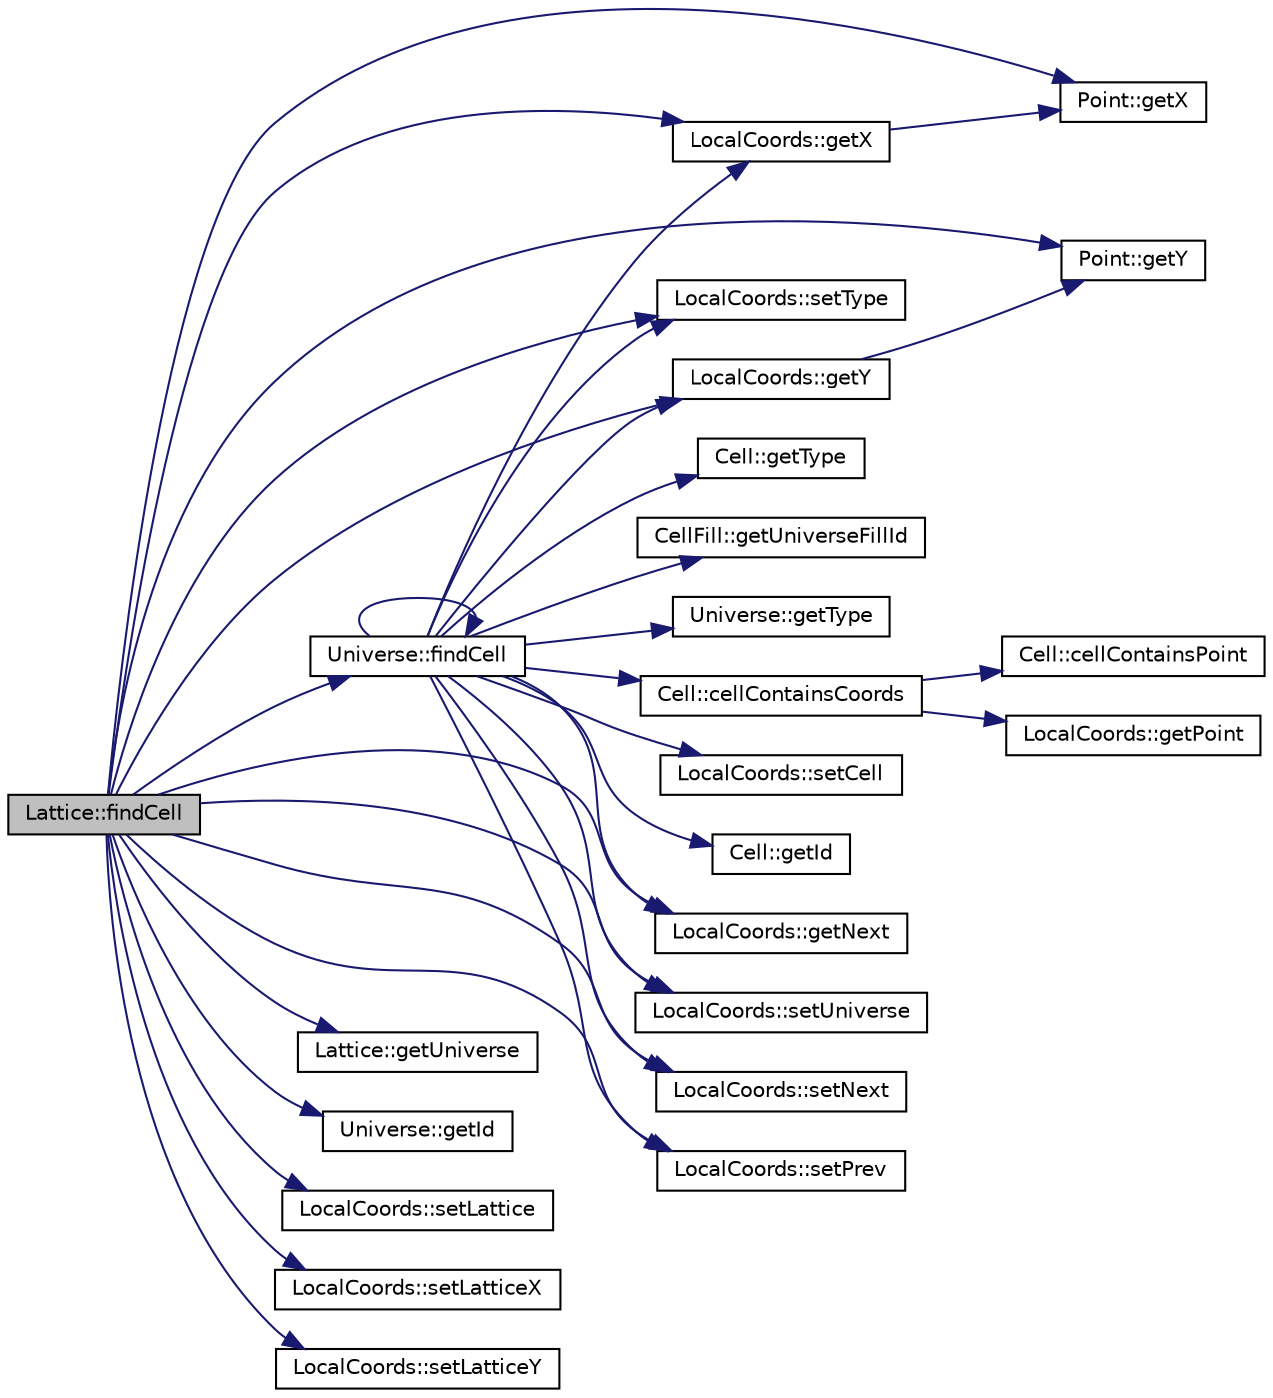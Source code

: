 digraph "Lattice::findCell"
{
  edge [fontname="Helvetica",fontsize="10",labelfontname="Helvetica",labelfontsize="10"];
  node [fontname="Helvetica",fontsize="10",shape=record];
  rankdir="LR";
  Node1 [label="Lattice::findCell",height=0.2,width=0.4,color="black", fillcolor="grey75", style="filled" fontcolor="black"];
  Node1 -> Node2 [color="midnightblue",fontsize="10",style="solid",fontname="Helvetica"];
  Node2 [label="LocalCoords::setType",height=0.2,width=0.4,color="black", fillcolor="white", style="filled",URL="$classLocalCoords.html#a5eb0104c614b60dee59177afbf5a1d09",tooltip="Set the type of LocalCoords (UNIV or LAT)."];
  Node1 -> Node3 [color="midnightblue",fontsize="10",style="solid",fontname="Helvetica"];
  Node3 [label="LocalCoords::getX",height=0.2,width=0.4,color="black", fillcolor="white", style="filled",URL="$classLocalCoords.html#a9623e05ee2de4ace57a7595a154a3764",tooltip="Returns the x-coordinate for this LocalCoords location."];
  Node3 -> Node4 [color="midnightblue",fontsize="10",style="solid",fontname="Helvetica"];
  Node4 [label="Point::getX",height=0.2,width=0.4,color="black", fillcolor="white", style="filled",URL="$classPoint.html#af52a20a376f8f31e87658837565d3812",tooltip="Returns this Point&#39;s x-coordinate."];
  Node1 -> Node4 [color="midnightblue",fontsize="10",style="solid",fontname="Helvetica"];
  Node1 -> Node5 [color="midnightblue",fontsize="10",style="solid",fontname="Helvetica"];
  Node5 [label="LocalCoords::getY",height=0.2,width=0.4,color="black", fillcolor="white", style="filled",URL="$classLocalCoords.html#ac2ca0a99b00c2aa5784ff82fba2a3618",tooltip="Returns the y-coordinate for this LocalCoords location."];
  Node5 -> Node6 [color="midnightblue",fontsize="10",style="solid",fontname="Helvetica"];
  Node6 [label="Point::getY",height=0.2,width=0.4,color="black", fillcolor="white", style="filled",URL="$classPoint.html#aac5008459bf0e0053ce744a69187bae7",tooltip="Returns this Point&#39;s y-coordinate."];
  Node1 -> Node6 [color="midnightblue",fontsize="10",style="solid",fontname="Helvetica"];
  Node1 -> Node7 [color="midnightblue",fontsize="10",style="solid",fontname="Helvetica"];
  Node7 [label="LocalCoords::getNext",height=0.2,width=0.4,color="black", fillcolor="white", style="filled",URL="$classLocalCoords.html#a2072734614ca0d7b945fd20ed59f4594",tooltip="Return a pointer to the LocalCoord at the next lower nested Universe level if one exists..."];
  Node1 -> Node8 [color="midnightblue",fontsize="10",style="solid",fontname="Helvetica"];
  Node8 [label="Lattice::getUniverse",height=0.2,width=0.4,color="black", fillcolor="white", style="filled",URL="$classLattice.html#ac9c176ea0299608b036378c3d3f5d72e",tooltip="Returns a pointer to the Universe within a specific Lattice cell."];
  Node1 -> Node9 [color="midnightblue",fontsize="10",style="solid",fontname="Helvetica"];
  Node9 [label="Universe::getId",height=0.2,width=0.4,color="black", fillcolor="white", style="filled",URL="$classUniverse.html#ae0686929fcba2aa1580bc64c3230cb21"];
  Node1 -> Node10 [color="midnightblue",fontsize="10",style="solid",fontname="Helvetica"];
  Node10 [label="LocalCoords::setUniverse",height=0.2,width=0.4,color="black", fillcolor="white", style="filled",URL="$classLocalCoords.html#ad514c86c5d7de44b1a08b400383710a1",tooltip="Set the ID of the Universe within which this LocalCoords resides."];
  Node1 -> Node11 [color="midnightblue",fontsize="10",style="solid",fontname="Helvetica"];
  Node11 [label="LocalCoords::setLattice",height=0.2,width=0.4,color="black", fillcolor="white", style="filled",URL="$classLocalCoords.html#acba537be0e701e2bd46a8d2cabf54881",tooltip="Sets the ID of the Lattice within which this LocalCoords resides."];
  Node1 -> Node12 [color="midnightblue",fontsize="10",style="solid",fontname="Helvetica"];
  Node12 [label="LocalCoords::setLatticeX",height=0.2,width=0.4,color="black", fillcolor="white", style="filled",URL="$classLocalCoords.html#aaebab559746c2641969f7aea7055f4d7",tooltip="Sets the row index for the Lattice cell within which this LocalCoords resides."];
  Node1 -> Node13 [color="midnightblue",fontsize="10",style="solid",fontname="Helvetica"];
  Node13 [label="LocalCoords::setLatticeY",height=0.2,width=0.4,color="black", fillcolor="white", style="filled",URL="$classLocalCoords.html#a5fe4af5a2aaa1b44f9da0482c2c73caf",tooltip="Sets the column index for the Lattice cell within which this LocalCoords resides."];
  Node1 -> Node14 [color="midnightblue",fontsize="10",style="solid",fontname="Helvetica"];
  Node14 [label="LocalCoords::setNext",height=0.2,width=0.4,color="black", fillcolor="white", style="filled",URL="$classLocalCoords.html#ad0d95a64372a6b60c4a7276350380c7c",tooltip="Sets the pointer to the LocalCoords on the next lower nested Universe level."];
  Node1 -> Node15 [color="midnightblue",fontsize="10",style="solid",fontname="Helvetica"];
  Node15 [label="LocalCoords::setPrev",height=0.2,width=0.4,color="black", fillcolor="white", style="filled",URL="$classLocalCoords.html#a433a17c4bfb3f491a16a6067e05067ae",tooltip="Sets the pointer to the LocalCoords on the next higher nested Universe level."];
  Node1 -> Node16 [color="midnightblue",fontsize="10",style="solid",fontname="Helvetica"];
  Node16 [label="Universe::findCell",height=0.2,width=0.4,color="black", fillcolor="white", style="filled",URL="$classUniverse.html#a70bafb1689f44b64ed98e85df1595f03",tooltip="Finds the Cell for which a LocalCoords object resides."];
  Node16 -> Node2 [color="midnightblue",fontsize="10",style="solid",fontname="Helvetica"];
  Node16 -> Node17 [color="midnightblue",fontsize="10",style="solid",fontname="Helvetica"];
  Node17 [label="Cell::cellContainsCoords",height=0.2,width=0.4,color="black", fillcolor="white", style="filled",URL="$classCell.html#a89c95a180daff341176d78c5d573da53",tooltip="Determines whether a Point is contained inside a Cell."];
  Node17 -> Node18 [color="midnightblue",fontsize="10",style="solid",fontname="Helvetica"];
  Node18 [label="Cell::cellContainsPoint",height=0.2,width=0.4,color="black", fillcolor="white", style="filled",URL="$classCell.html#a7ccb9a3084719a36a170bed2cd48a593",tooltip="Determines whether a Point is contained inside a Cell."];
  Node17 -> Node19 [color="midnightblue",fontsize="10",style="solid",fontname="Helvetica"];
  Node19 [label="LocalCoords::getPoint",height=0.2,width=0.4,color="black", fillcolor="white", style="filled",URL="$classLocalCoords.html#aff39b0f4a6cd5de5347ab154000d349b",tooltip="Returns a pointer to the Point containing the coordinates for this LocalCoord."];
  Node16 -> Node20 [color="midnightblue",fontsize="10",style="solid",fontname="Helvetica"];
  Node20 [label="LocalCoords::setCell",height=0.2,width=0.4,color="black", fillcolor="white", style="filled",URL="$classLocalCoords.html#a459a5178aa8861a4d9504d7aea0d4a6a",tooltip="Set the ID of the Cell within which this LocalCoords resides."];
  Node16 -> Node21 [color="midnightblue",fontsize="10",style="solid",fontname="Helvetica"];
  Node21 [label="Cell::getId",height=0.2,width=0.4,color="black", fillcolor="white", style="filled",URL="$classCell.html#a39543fd6c83589e92363e461f3f50336",tooltip="Return the Cell&#39;s user-specified ID."];
  Node16 -> Node22 [color="midnightblue",fontsize="10",style="solid",fontname="Helvetica"];
  Node22 [label="Cell::getType",height=0.2,width=0.4,color="black", fillcolor="white", style="filled",URL="$classCell.html#af0421cc4cbb034947b2b7ec18c6df7d0",tooltip="Return the Cell type (FILL or MATERIAL)."];
  Node16 -> Node7 [color="midnightblue",fontsize="10",style="solid",fontname="Helvetica"];
  Node16 -> Node3 [color="midnightblue",fontsize="10",style="solid",fontname="Helvetica"];
  Node16 -> Node5 [color="midnightblue",fontsize="10",style="solid",fontname="Helvetica"];
  Node16 -> Node23 [color="midnightblue",fontsize="10",style="solid",fontname="Helvetica"];
  Node23 [label="CellFill::getUniverseFillId",height=0.2,width=0.4,color="black", fillcolor="white", style="filled",URL="$classCellFill.html#a232ce5ae20d99af538e1db21c7b5d290",tooltip="Return the ID of the Universe filling this Cell."];
  Node16 -> Node10 [color="midnightblue",fontsize="10",style="solid",fontname="Helvetica"];
  Node16 -> Node14 [color="midnightblue",fontsize="10",style="solid",fontname="Helvetica"];
  Node16 -> Node15 [color="midnightblue",fontsize="10",style="solid",fontname="Helvetica"];
  Node16 -> Node24 [color="midnightblue",fontsize="10",style="solid",fontname="Helvetica"];
  Node24 [label="Universe::getType",height=0.2,width=0.4,color="black", fillcolor="white", style="filled",URL="$classUniverse.html#a6cbde58618cfcec5f72780b2911ab97b",tooltip="Return the Universe type (SIMPLE or LATTICE)."];
  Node16 -> Node16 [color="midnightblue",fontsize="10",style="solid",fontname="Helvetica"];
}
